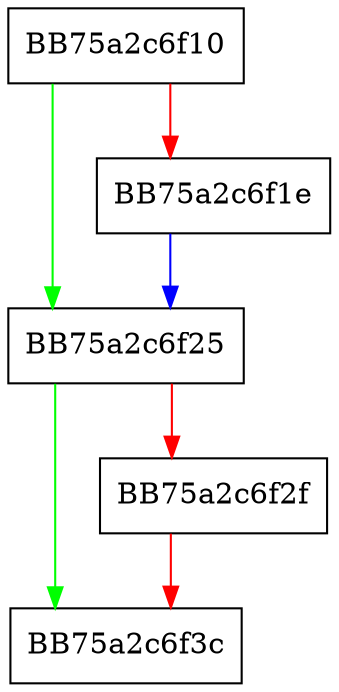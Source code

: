 digraph deallocate {
  node [shape="box"];
  graph [splines=ortho];
  BB75a2c6f10 -> BB75a2c6f25 [color="green"];
  BB75a2c6f10 -> BB75a2c6f1e [color="red"];
  BB75a2c6f1e -> BB75a2c6f25 [color="blue"];
  BB75a2c6f25 -> BB75a2c6f3c [color="green"];
  BB75a2c6f25 -> BB75a2c6f2f [color="red"];
  BB75a2c6f2f -> BB75a2c6f3c [color="red"];
}